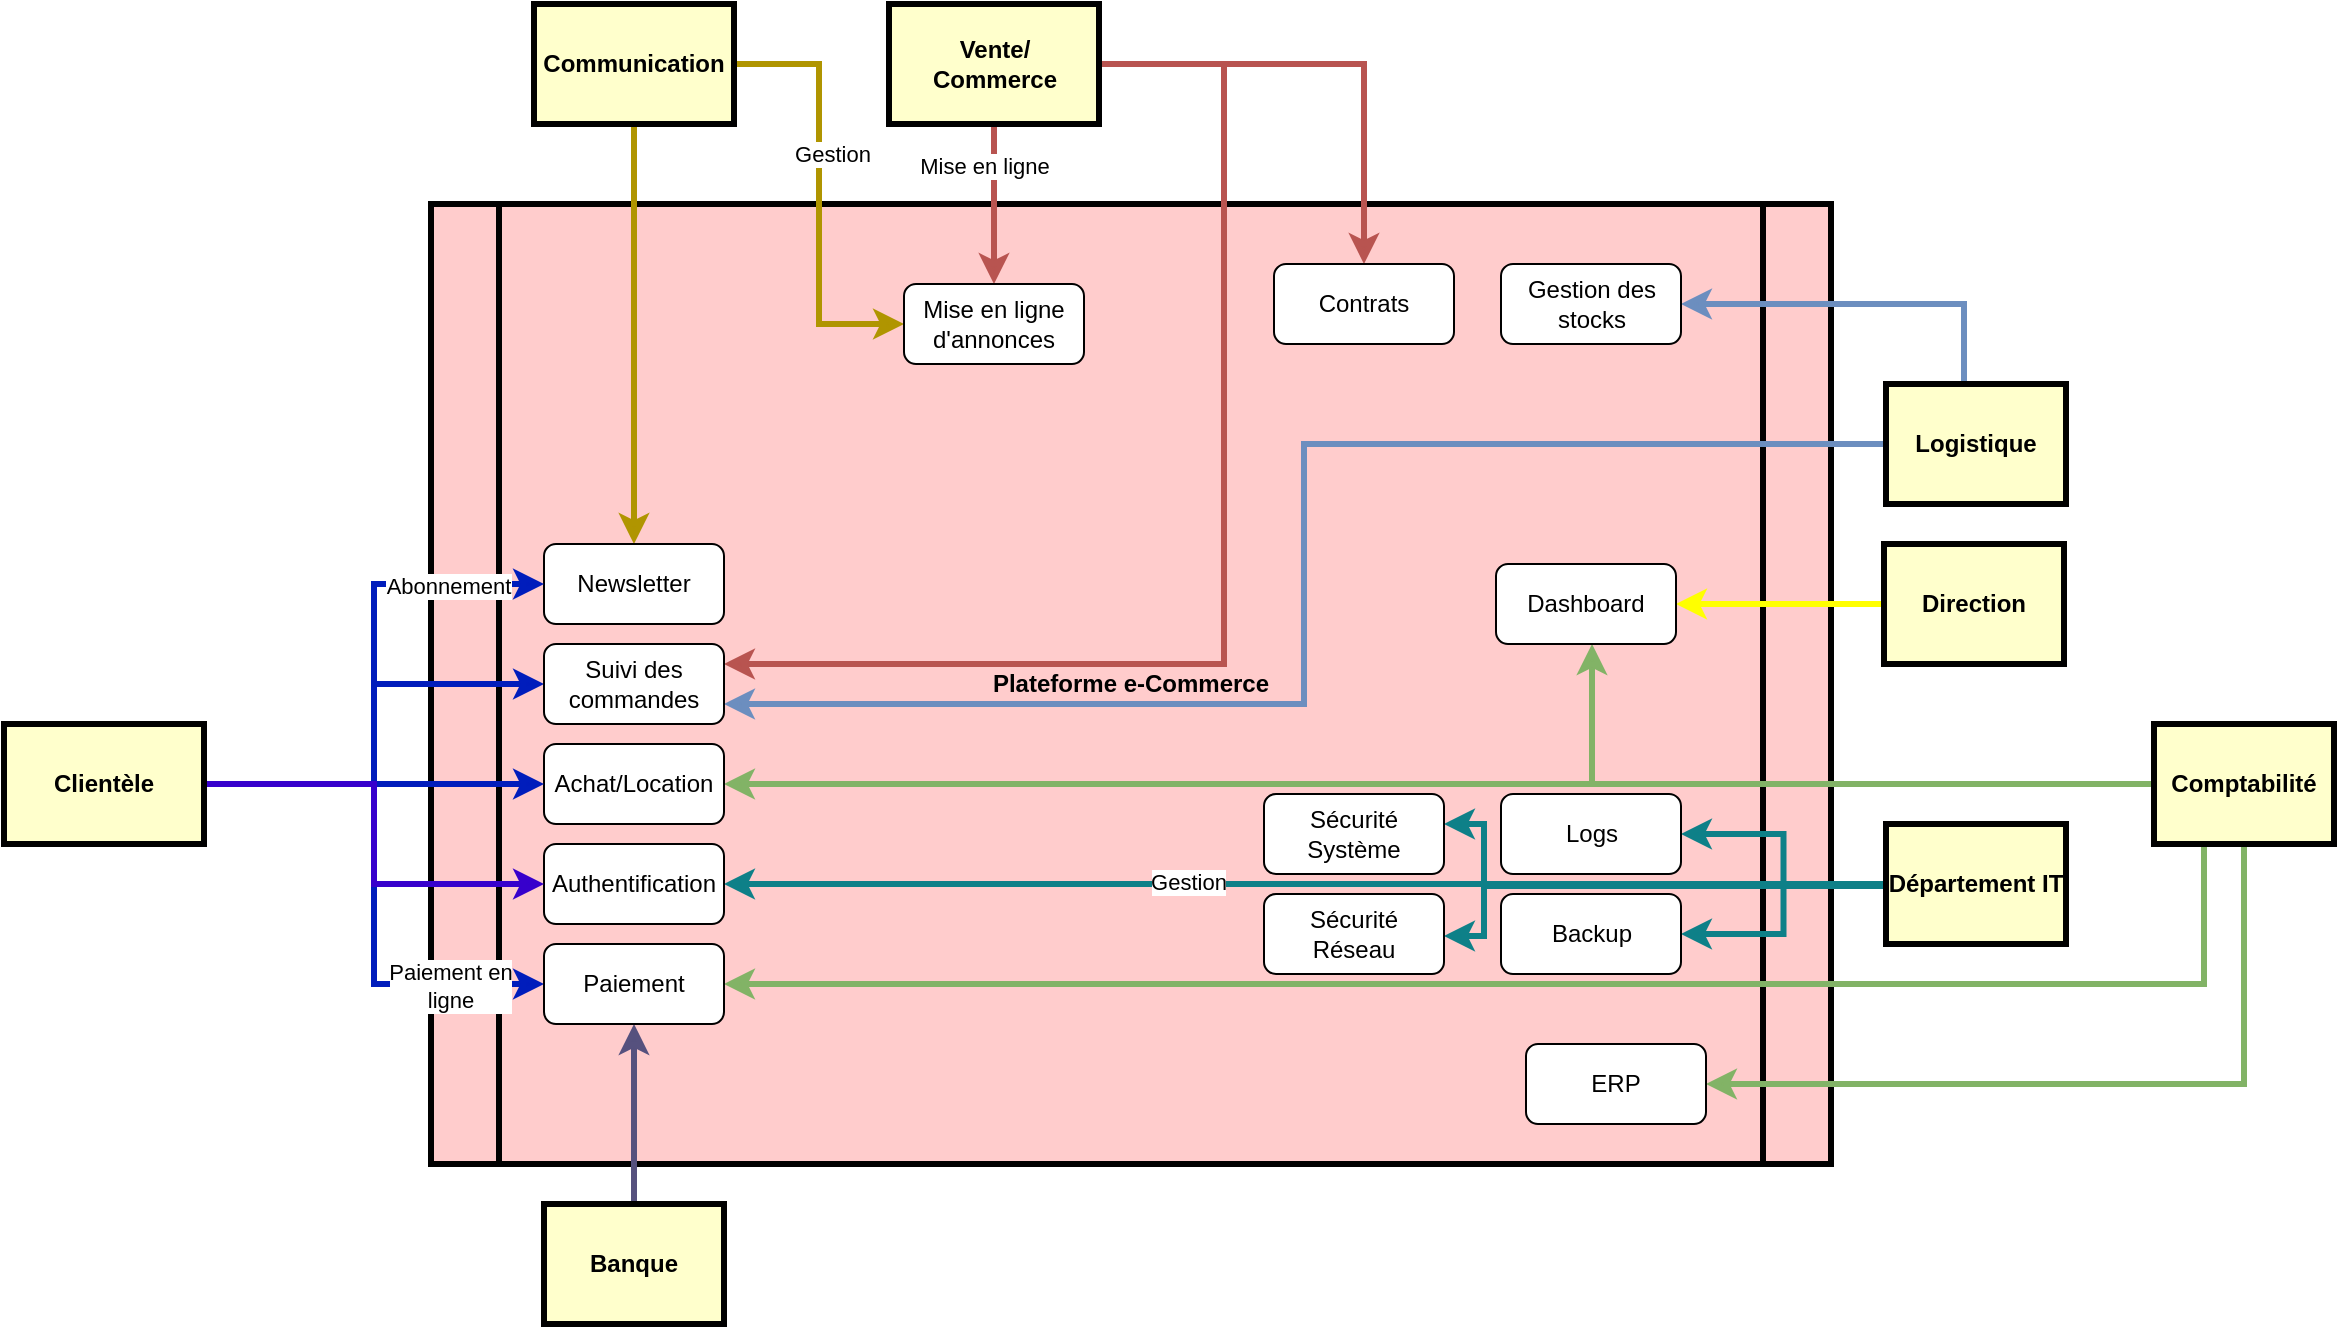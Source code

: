<mxfile version="26.1.1">
  <diagram name="Page-1" id="c7558073-3199-34d8-9f00-42111426c3f3">
    <mxGraphModel dx="3358" dy="1286" grid="1" gridSize="10" guides="1" tooltips="1" connect="1" arrows="1" fold="1" page="1" pageScale="1" pageWidth="826" pageHeight="1169" background="none" math="0" shadow="0">
      <root>
        <mxCell id="0" />
        <mxCell id="1" parent="0" />
        <mxCell id="reFR-X6VlzYpSkXU1T7T-104" value="Plateforme e-Commerce" style="shape=process;whiteSpace=wrap;align=center;verticalAlign=middle;size=0.048;fontStyle=1;strokeWidth=3;fillColor=#FFCCCC" parent="1" vertex="1">
          <mxGeometry x="-376.5" y="280" width="700" height="480" as="geometry" />
        </mxCell>
        <mxCell id="DFSgWALSGCiAw2XkMpFQ-116" style="edgeStyle=orthogonalEdgeStyle;rounded=0;orthogonalLoop=1;jettySize=auto;html=1;fillColor=#e3c800;strokeColor=#B09500;strokeWidth=3;" parent="1" source="reFR-X6VlzYpSkXU1T7T-97" target="DFSgWALSGCiAw2XkMpFQ-106" edge="1">
          <mxGeometry relative="1" as="geometry" />
        </mxCell>
        <mxCell id="DFSgWALSGCiAw2XkMpFQ-119" style="edgeStyle=orthogonalEdgeStyle;rounded=0;orthogonalLoop=1;jettySize=auto;html=1;entryX=0;entryY=0.5;entryDx=0;entryDy=0;strokeWidth=3;fillColor=#e3c800;strokeColor=#B09500;" parent="1" source="reFR-X6VlzYpSkXU1T7T-97" target="DFSgWALSGCiAw2XkMpFQ-117" edge="1">
          <mxGeometry relative="1" as="geometry" />
        </mxCell>
        <mxCell id="J-moRYrmFZfw3qJP2R3I-113" value="Gestion" style="edgeLabel;html=1;align=center;verticalAlign=middle;resizable=0;points=[];" parent="DFSgWALSGCiAw2XkMpFQ-119" vertex="1" connectable="0">
          <mxGeometry x="-0.193" y="6" relative="1" as="geometry">
            <mxPoint as="offset" />
          </mxGeometry>
        </mxCell>
        <mxCell id="reFR-X6VlzYpSkXU1T7T-97" value="Communication" style="whiteSpace=wrap;align=center;verticalAlign=middle;fontStyle=1;strokeWidth=3;fillColor=#FFFFCC" parent="1" vertex="1">
          <mxGeometry x="-325" y="180" width="100" height="60" as="geometry" />
        </mxCell>
        <mxCell id="DFSgWALSGCiAw2XkMpFQ-121" style="edgeStyle=orthogonalEdgeStyle;rounded=0;orthogonalLoop=1;jettySize=auto;html=1;entryX=1;entryY=0.5;entryDx=0;entryDy=0;strokeWidth=3;fillColor=#fff2cc;strokeColor=#FFFF00;" parent="1" source="reFR-X6VlzYpSkXU1T7T-98" target="DFSgWALSGCiAw2XkMpFQ-120" edge="1">
          <mxGeometry relative="1" as="geometry" />
        </mxCell>
        <mxCell id="reFR-X6VlzYpSkXU1T7T-98" value="Direction" style="whiteSpace=wrap;align=center;verticalAlign=middle;fontStyle=1;strokeWidth=3;fillColor=#FFFFCC" parent="1" vertex="1">
          <mxGeometry x="350" y="450" width="90" height="60" as="geometry" />
        </mxCell>
        <mxCell id="DFSgWALSGCiAw2XkMpFQ-136" style="edgeStyle=orthogonalEdgeStyle;rounded=0;orthogonalLoop=1;jettySize=auto;html=1;entryX=1;entryY=0.5;entryDx=0;entryDy=0;fillColor=#b0e3e6;strokeColor=#0e8088;strokeWidth=3;" parent="1" source="reFR-X6VlzYpSkXU1T7T-99" target="DFSgWALSGCiAw2XkMpFQ-102" edge="1">
          <mxGeometry relative="1" as="geometry">
            <Array as="points">
              <mxPoint x="240" y="620" />
              <mxPoint x="240" y="620" />
            </Array>
          </mxGeometry>
        </mxCell>
        <mxCell id="J-moRYrmFZfw3qJP2R3I-117" value="Gestion" style="edgeLabel;html=1;align=center;verticalAlign=middle;resizable=0;points=[];" parent="DFSgWALSGCiAw2XkMpFQ-136" vertex="1" connectable="0">
          <mxGeometry x="0.201" y="-1" relative="1" as="geometry">
            <mxPoint as="offset" />
          </mxGeometry>
        </mxCell>
        <mxCell id="J-moRYrmFZfw3qJP2R3I-123" style="edgeStyle=orthogonalEdgeStyle;rounded=0;orthogonalLoop=1;jettySize=auto;html=1;strokeWidth=3;fillColor=#b0e3e6;strokeColor=#0e8088;" parent="1" source="reFR-X6VlzYpSkXU1T7T-99" target="J-moRYrmFZfw3qJP2R3I-120" edge="1">
          <mxGeometry relative="1" as="geometry" />
        </mxCell>
        <mxCell id="J-moRYrmFZfw3qJP2R3I-124" style="edgeStyle=orthogonalEdgeStyle;rounded=0;orthogonalLoop=1;jettySize=auto;html=1;fillColor=#b0e3e6;strokeColor=#0e8088;strokeWidth=3;" parent="1" source="reFR-X6VlzYpSkXU1T7T-99" target="J-moRYrmFZfw3qJP2R3I-122" edge="1">
          <mxGeometry relative="1" as="geometry" />
        </mxCell>
        <mxCell id="J-moRYrmFZfw3qJP2R3I-127" style="edgeStyle=orthogonalEdgeStyle;rounded=0;orthogonalLoop=1;jettySize=auto;html=1;strokeWidth=3;fillColor=#b0e3e6;strokeColor=#0e8088;" parent="1" target="J-moRYrmFZfw3qJP2R3I-126" edge="1">
          <mxGeometry relative="1" as="geometry">
            <mxPoint x="351" y="621" as="sourcePoint" />
            <mxPoint x="135" y="646" as="targetPoint" />
            <Array as="points">
              <mxPoint x="150" y="621" />
              <mxPoint x="150" y="646" />
            </Array>
          </mxGeometry>
        </mxCell>
        <mxCell id="J-moRYrmFZfw3qJP2R3I-131" style="edgeStyle=orthogonalEdgeStyle;rounded=0;orthogonalLoop=1;jettySize=auto;html=1;strokeWidth=3;fillColor=#b0e3e6;strokeColor=#0e8088;" parent="1" source="reFR-X6VlzYpSkXU1T7T-99" target="J-moRYrmFZfw3qJP2R3I-130" edge="1">
          <mxGeometry relative="1" as="geometry">
            <Array as="points">
              <mxPoint x="150" y="620" />
              <mxPoint x="150" y="590" />
            </Array>
          </mxGeometry>
        </mxCell>
        <mxCell id="reFR-X6VlzYpSkXU1T7T-99" value="Département IT" style="whiteSpace=wrap;align=center;verticalAlign=middle;fontStyle=1;strokeWidth=3;fillColor=#FFFFCC" parent="1" vertex="1">
          <mxGeometry x="351" y="590" width="90" height="60" as="geometry" />
        </mxCell>
        <mxCell id="DFSgWALSGCiAw2XkMpFQ-122" style="edgeStyle=orthogonalEdgeStyle;rounded=0;orthogonalLoop=1;jettySize=auto;html=1;strokeWidth=3;fillColor=#d5e8d4;strokeColor=#82b366;gradientColor=#97d077;" parent="1" source="DFSgWALSGCiAw2XkMpFQ-96" target="DFSgWALSGCiAw2XkMpFQ-120" edge="1">
          <mxGeometry relative="1" as="geometry">
            <Array as="points">
              <mxPoint x="204" y="570" />
            </Array>
          </mxGeometry>
        </mxCell>
        <mxCell id="DFSgWALSGCiAw2XkMpFQ-133" style="edgeStyle=orthogonalEdgeStyle;rounded=0;orthogonalLoop=1;jettySize=auto;html=1;entryX=1;entryY=0.5;entryDx=0;entryDy=0;strokeWidth=3;fillColor=#d5e8d4;gradientColor=#97d077;strokeColor=#82b366;" parent="1" source="DFSgWALSGCiAw2XkMpFQ-96" target="DFSgWALSGCiAw2XkMpFQ-131" edge="1">
          <mxGeometry relative="1" as="geometry">
            <Array as="points">
              <mxPoint x="510" y="670" />
            </Array>
          </mxGeometry>
        </mxCell>
        <mxCell id="J-moRYrmFZfw3qJP2R3I-96" style="edgeStyle=orthogonalEdgeStyle;rounded=0;orthogonalLoop=1;jettySize=auto;html=1;entryX=1;entryY=0.5;entryDx=0;entryDy=0;fillColor=#d5e8d4;strokeColor=#82b366;strokeWidth=3;gradientColor=#97d077;" parent="1" source="DFSgWALSGCiAw2XkMpFQ-96" target="DFSgWALSGCiAw2XkMpFQ-107" edge="1">
          <mxGeometry relative="1" as="geometry">
            <Array as="points">
              <mxPoint x="330" y="570" />
              <mxPoint x="330" y="570" />
            </Array>
          </mxGeometry>
        </mxCell>
        <mxCell id="J-moRYrmFZfw3qJP2R3I-119" style="edgeStyle=orthogonalEdgeStyle;rounded=0;orthogonalLoop=1;jettySize=auto;html=1;entryX=1;entryY=0.5;entryDx=0;entryDy=0;strokeWidth=3;fillColor=#d5e8d4;gradientColor=#97d077;strokeColor=#82b366;" parent="1" source="DFSgWALSGCiAw2XkMpFQ-96" target="J-moRYrmFZfw3qJP2R3I-118" edge="1">
          <mxGeometry relative="1" as="geometry">
            <Array as="points">
              <mxPoint x="530" y="720" />
            </Array>
          </mxGeometry>
        </mxCell>
        <mxCell id="DFSgWALSGCiAw2XkMpFQ-96" value="Comptabilité" style="whiteSpace=wrap;align=center;verticalAlign=middle;fontStyle=1;strokeWidth=3;fillColor=#FFFFCC" parent="1" vertex="1">
          <mxGeometry x="485" y="540" width="90" height="60" as="geometry" />
        </mxCell>
        <mxCell id="DFSgWALSGCiAw2XkMpFQ-118" style="edgeStyle=orthogonalEdgeStyle;rounded=0;orthogonalLoop=1;jettySize=auto;html=1;fillColor=#f8cecc;gradientColor=#ea6b66;strokeColor=#b85450;strokeWidth=3;" parent="1" source="DFSgWALSGCiAw2XkMpFQ-97" target="DFSgWALSGCiAw2XkMpFQ-117" edge="1">
          <mxGeometry relative="1" as="geometry" />
        </mxCell>
        <mxCell id="J-moRYrmFZfw3qJP2R3I-112" value="Mise en ligne" style="edgeLabel;html=1;align=center;verticalAlign=middle;resizable=0;points=[];" parent="DFSgWALSGCiAw2XkMpFQ-118" vertex="1" connectable="0">
          <mxGeometry x="-0.478" y="-5" relative="1" as="geometry">
            <mxPoint as="offset" />
          </mxGeometry>
        </mxCell>
        <mxCell id="J-moRYrmFZfw3qJP2R3I-99" style="edgeStyle=orthogonalEdgeStyle;rounded=0;orthogonalLoop=1;jettySize=auto;html=1;entryX=1;entryY=0.25;entryDx=0;entryDy=0;fillColor=#f8cecc;gradientColor=#ea6b66;strokeColor=#b85450;strokeWidth=3;" parent="1" source="DFSgWALSGCiAw2XkMpFQ-97" target="J-moRYrmFZfw3qJP2R3I-97" edge="1">
          <mxGeometry relative="1" as="geometry">
            <Array as="points">
              <mxPoint x="20" y="210" />
              <mxPoint x="20" y="510" />
            </Array>
          </mxGeometry>
        </mxCell>
        <mxCell id="J-moRYrmFZfw3qJP2R3I-129" style="edgeStyle=orthogonalEdgeStyle;rounded=0;orthogonalLoop=1;jettySize=auto;html=1;fillColor=#f8cecc;gradientColor=#ea6b66;strokeColor=#b85450;strokeWidth=3;" parent="1" source="DFSgWALSGCiAw2XkMpFQ-97" target="J-moRYrmFZfw3qJP2R3I-128" edge="1">
          <mxGeometry relative="1" as="geometry" />
        </mxCell>
        <mxCell id="DFSgWALSGCiAw2XkMpFQ-97" value="Vente/&#xa;Commerce" style="whiteSpace=wrap;align=center;verticalAlign=middle;fontStyle=1;strokeWidth=3;fillColor=#FFFFCC" parent="1" vertex="1">
          <mxGeometry x="-147.5" y="180" width="105" height="60" as="geometry" />
        </mxCell>
        <mxCell id="DFSgWALSGCiAw2XkMpFQ-135" style="edgeStyle=orthogonalEdgeStyle;rounded=0;orthogonalLoop=1;jettySize=auto;html=1;fillColor=#dae8fc;gradientColor=#7ea6e0;strokeColor=#6c8ebf;strokeWidth=3;" parent="1" source="DFSgWALSGCiAw2XkMpFQ-98" target="DFSgWALSGCiAw2XkMpFQ-126" edge="1">
          <mxGeometry relative="1" as="geometry">
            <Array as="points">
              <mxPoint x="390" y="330" />
            </Array>
          </mxGeometry>
        </mxCell>
        <mxCell id="J-moRYrmFZfw3qJP2R3I-98" style="edgeStyle=orthogonalEdgeStyle;rounded=0;orthogonalLoop=1;jettySize=auto;html=1;strokeWidth=3;fillColor=#dae8fc;gradientColor=#7ea6e0;strokeColor=#6c8ebf;entryX=1;entryY=0.75;entryDx=0;entryDy=0;" parent="1" source="DFSgWALSGCiAw2XkMpFQ-98" target="J-moRYrmFZfw3qJP2R3I-97" edge="1">
          <mxGeometry relative="1" as="geometry">
            <mxPoint x="-270" y="530" as="targetPoint" />
            <Array as="points">
              <mxPoint x="60" y="400" />
              <mxPoint x="60" y="530" />
            </Array>
          </mxGeometry>
        </mxCell>
        <mxCell id="DFSgWALSGCiAw2XkMpFQ-98" value="Logistique" style="whiteSpace=wrap;align=center;verticalAlign=middle;fontStyle=1;strokeWidth=3;fillColor=#FFFFCC" parent="1" vertex="1">
          <mxGeometry x="351" y="370" width="90" height="60" as="geometry" />
        </mxCell>
        <mxCell id="DFSgWALSGCiAw2XkMpFQ-137" style="edgeStyle=orthogonalEdgeStyle;rounded=0;orthogonalLoop=1;jettySize=auto;html=1;fillColor=#d0cee2;strokeColor=#56517e;strokeWidth=3;" parent="1" source="DFSgWALSGCiAw2XkMpFQ-100" target="DFSgWALSGCiAw2XkMpFQ-131" edge="1">
          <mxGeometry relative="1" as="geometry" />
        </mxCell>
        <mxCell id="DFSgWALSGCiAw2XkMpFQ-100" value="Banque" style="whiteSpace=wrap;align=center;verticalAlign=middle;fontStyle=1;strokeWidth=3;fillColor=#FFFFCC" parent="1" vertex="1">
          <mxGeometry x="-320" y="780" width="90" height="60" as="geometry" />
        </mxCell>
        <mxCell id="DFSgWALSGCiAw2XkMpFQ-102" value="Authentification" style="rounded=1;whiteSpace=wrap;html=1;" parent="1" vertex="1">
          <mxGeometry x="-320" y="600" width="90" height="40" as="geometry" />
        </mxCell>
        <mxCell id="DFSgWALSGCiAw2XkMpFQ-106" value="Newsletter" style="rounded=1;whiteSpace=wrap;html=1;" parent="1" vertex="1">
          <mxGeometry x="-320" y="450" width="90" height="40" as="geometry" />
        </mxCell>
        <mxCell id="DFSgWALSGCiAw2XkMpFQ-107" value="Achat/Location" style="rounded=1;whiteSpace=wrap;html=1;" parent="1" vertex="1">
          <mxGeometry x="-320" y="550" width="90" height="40" as="geometry" />
        </mxCell>
        <mxCell id="DFSgWALSGCiAw2XkMpFQ-112" style="edgeStyle=orthogonalEdgeStyle;rounded=0;orthogonalLoop=1;jettySize=auto;html=1;strokeWidth=3;fillColor=#0050ef;strokeColor=#001DBC;" parent="1" source="reFR-X6VlzYpSkXU1T7T-96" target="DFSgWALSGCiAw2XkMpFQ-107" edge="1">
          <mxGeometry relative="1" as="geometry" />
        </mxCell>
        <mxCell id="DFSgWALSGCiAw2XkMpFQ-114" style="edgeStyle=orthogonalEdgeStyle;rounded=0;orthogonalLoop=1;jettySize=auto;html=1;entryX=0;entryY=0.5;entryDx=0;entryDy=0;fillColor=#0050ef;strokeColor=#001DBC;strokeWidth=3;" parent="1" source="reFR-X6VlzYpSkXU1T7T-96" target="DFSgWALSGCiAw2XkMpFQ-106" edge="1">
          <mxGeometry relative="1" as="geometry" />
        </mxCell>
        <mxCell id="J-moRYrmFZfw3qJP2R3I-114" value="Abonnement" style="edgeLabel;html=1;align=center;verticalAlign=middle;resizable=0;points=[];" parent="DFSgWALSGCiAw2XkMpFQ-114" vertex="1" connectable="0">
          <mxGeometry x="0.645" y="-1" relative="1" as="geometry">
            <mxPoint as="offset" />
          </mxGeometry>
        </mxCell>
        <mxCell id="DFSgWALSGCiAw2XkMpFQ-134" style="edgeStyle=orthogonalEdgeStyle;rounded=0;orthogonalLoop=1;jettySize=auto;html=1;entryX=0;entryY=0.5;entryDx=0;entryDy=0;strokeWidth=3;fillColor=#0050ef;strokeColor=#001DBC;" parent="1" source="reFR-X6VlzYpSkXU1T7T-96" target="DFSgWALSGCiAw2XkMpFQ-131" edge="1">
          <mxGeometry relative="1" as="geometry" />
        </mxCell>
        <mxCell id="J-moRYrmFZfw3qJP2R3I-102" value="Paiement en&lt;div&gt;ligne&lt;/div&gt;" style="edgeLabel;html=1;align=center;verticalAlign=middle;resizable=0;points=[];" parent="DFSgWALSGCiAw2XkMpFQ-134" vertex="1" connectable="0">
          <mxGeometry x="0.653" y="-1" relative="1" as="geometry">
            <mxPoint as="offset" />
          </mxGeometry>
        </mxCell>
        <mxCell id="J-moRYrmFZfw3qJP2R3I-100" style="edgeStyle=orthogonalEdgeStyle;rounded=0;orthogonalLoop=1;jettySize=auto;html=1;strokeWidth=3;fillColor=#0050ef;strokeColor=#001DBC;" parent="1" source="reFR-X6VlzYpSkXU1T7T-96" target="J-moRYrmFZfw3qJP2R3I-97" edge="1">
          <mxGeometry relative="1" as="geometry" />
        </mxCell>
        <mxCell id="J-moRYrmFZfw3qJP2R3I-132" style="edgeStyle=orthogonalEdgeStyle;rounded=0;orthogonalLoop=1;jettySize=auto;html=1;fillColor=#6a00ff;strokeColor=#3700CC;strokeWidth=3;" parent="1" source="reFR-X6VlzYpSkXU1T7T-96" target="DFSgWALSGCiAw2XkMpFQ-102" edge="1">
          <mxGeometry relative="1" as="geometry" />
        </mxCell>
        <mxCell id="reFR-X6VlzYpSkXU1T7T-96" value="Clientèle" style="whiteSpace=wrap;align=center;verticalAlign=middle;fontStyle=1;strokeWidth=3;fillColor=#FFFFCC" parent="1" vertex="1">
          <mxGeometry x="-590" y="540" width="100" height="60" as="geometry" />
        </mxCell>
        <mxCell id="DFSgWALSGCiAw2XkMpFQ-117" value="Mise en ligne&lt;div&gt;d&#39;annonces&lt;/div&gt;" style="rounded=1;whiteSpace=wrap;html=1;" parent="1" vertex="1">
          <mxGeometry x="-140" y="320" width="90" height="40" as="geometry" />
        </mxCell>
        <mxCell id="DFSgWALSGCiAw2XkMpFQ-120" value="Dashboard" style="rounded=1;whiteSpace=wrap;html=1;" parent="1" vertex="1">
          <mxGeometry x="156" y="460" width="90" height="40" as="geometry" />
        </mxCell>
        <mxCell id="DFSgWALSGCiAw2XkMpFQ-126" value="Gestion des stocks" style="rounded=1;whiteSpace=wrap;html=1;" parent="1" vertex="1">
          <mxGeometry x="158.5" y="310" width="90" height="40" as="geometry" />
        </mxCell>
        <mxCell id="DFSgWALSGCiAw2XkMpFQ-131" value="Paiement" style="rounded=1;whiteSpace=wrap;html=1;" parent="1" vertex="1">
          <mxGeometry x="-320" y="650" width="90" height="40" as="geometry" />
        </mxCell>
        <mxCell id="J-moRYrmFZfw3qJP2R3I-97" value="Suivi des commandes" style="rounded=1;whiteSpace=wrap;html=1;" parent="1" vertex="1">
          <mxGeometry x="-320" y="500" width="90" height="40" as="geometry" />
        </mxCell>
        <mxCell id="J-moRYrmFZfw3qJP2R3I-118" value="ERP" style="rounded=1;whiteSpace=wrap;html=1;" parent="1" vertex="1">
          <mxGeometry x="171" y="700" width="90" height="40" as="geometry" />
        </mxCell>
        <mxCell id="J-moRYrmFZfw3qJP2R3I-120" value="Backup" style="rounded=1;whiteSpace=wrap;html=1;" parent="1" vertex="1">
          <mxGeometry x="158.5" y="625" width="90" height="40" as="geometry" />
        </mxCell>
        <mxCell id="J-moRYrmFZfw3qJP2R3I-122" value="Logs" style="rounded=1;whiteSpace=wrap;html=1;" parent="1" vertex="1">
          <mxGeometry x="158.5" y="575" width="90" height="40" as="geometry" />
        </mxCell>
        <mxCell id="J-moRYrmFZfw3qJP2R3I-126" value="Sécurité Réseau" style="rounded=1;whiteSpace=wrap;html=1;" parent="1" vertex="1">
          <mxGeometry x="40" y="625" width="90" height="40" as="geometry" />
        </mxCell>
        <mxCell id="J-moRYrmFZfw3qJP2R3I-128" value="Contrats" style="rounded=1;whiteSpace=wrap;html=1;" parent="1" vertex="1">
          <mxGeometry x="45" y="310" width="90" height="40" as="geometry" />
        </mxCell>
        <mxCell id="J-moRYrmFZfw3qJP2R3I-130" value="Sécurité Système" style="rounded=1;whiteSpace=wrap;html=1;" parent="1" vertex="1">
          <mxGeometry x="40" y="575" width="90" height="40" as="geometry" />
        </mxCell>
      </root>
    </mxGraphModel>
  </diagram>
</mxfile>

